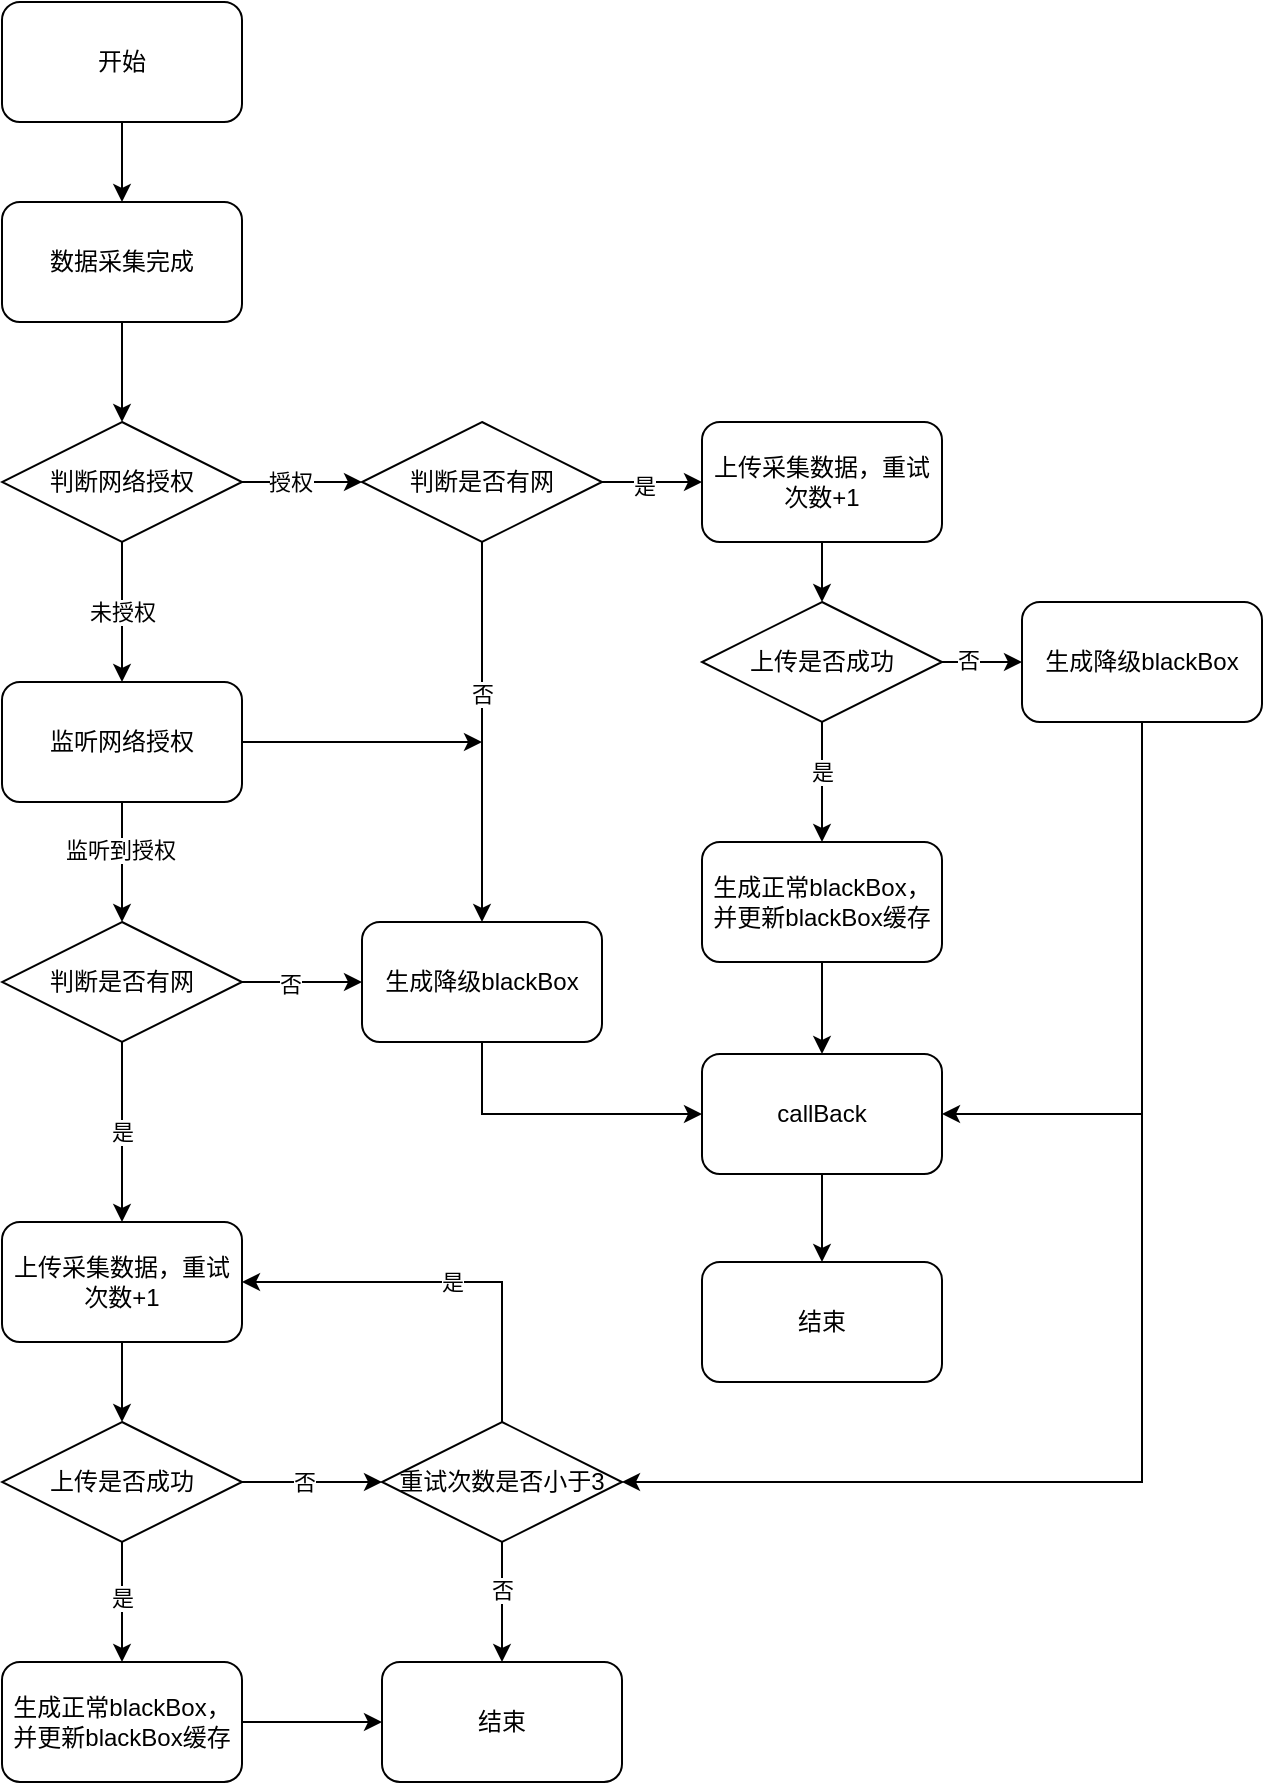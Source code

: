 <mxfile version="16.6.2" type="github"><diagram id="BFViDHDqBB9UNMelWUO7" name="Page-1"><mxGraphModel dx="1048" dy="1770" grid="1" gridSize="10" guides="1" tooltips="1" connect="1" arrows="1" fold="1" page="1" pageScale="1" pageWidth="827" pageHeight="1169" math="0" shadow="0"><root><mxCell id="0"/><mxCell id="1" parent="0"/><mxCell id="wssS2vhFvseOSvvFaxjB-9" style="edgeStyle=orthogonalEdgeStyle;rounded=0;orthogonalLoop=1;jettySize=auto;html=1;exitX=0.5;exitY=1;exitDx=0;exitDy=0;" edge="1" parent="1" source="wssS2vhFvseOSvvFaxjB-1" target="wssS2vhFvseOSvvFaxjB-2"><mxGeometry relative="1" as="geometry"/></mxCell><mxCell id="wssS2vhFvseOSvvFaxjB-1" value="开始" style="rounded=1;whiteSpace=wrap;html=1;" vertex="1" parent="1"><mxGeometry x="100" y="-1110" width="120" height="60" as="geometry"/></mxCell><mxCell id="wssS2vhFvseOSvvFaxjB-10" style="edgeStyle=orthogonalEdgeStyle;rounded=0;orthogonalLoop=1;jettySize=auto;html=1;exitX=0.5;exitY=1;exitDx=0;exitDy=0;entryX=0.5;entryY=0;entryDx=0;entryDy=0;" edge="1" parent="1" source="wssS2vhFvseOSvvFaxjB-2" target="wssS2vhFvseOSvvFaxjB-3"><mxGeometry relative="1" as="geometry"/></mxCell><mxCell id="wssS2vhFvseOSvvFaxjB-2" value="数据采集完成" style="rounded=1;whiteSpace=wrap;html=1;" vertex="1" parent="1"><mxGeometry x="100" y="-1010" width="120" height="60" as="geometry"/></mxCell><mxCell id="wssS2vhFvseOSvvFaxjB-18" value="未授权" style="edgeStyle=orthogonalEdgeStyle;rounded=0;orthogonalLoop=1;jettySize=auto;html=1;exitX=0.5;exitY=1;exitDx=0;exitDy=0;entryX=0.5;entryY=0;entryDx=0;entryDy=0;" edge="1" parent="1" source="wssS2vhFvseOSvvFaxjB-3" target="wssS2vhFvseOSvvFaxjB-5"><mxGeometry relative="1" as="geometry"><Array as="points"><mxPoint x="160" y="-800"/><mxPoint x="160" y="-800"/></Array></mxGeometry></mxCell><mxCell id="wssS2vhFvseOSvvFaxjB-31" style="edgeStyle=orthogonalEdgeStyle;rounded=0;orthogonalLoop=1;jettySize=auto;html=1;exitX=1;exitY=0.5;exitDx=0;exitDy=0;" edge="1" parent="1" source="wssS2vhFvseOSvvFaxjB-3" target="wssS2vhFvseOSvvFaxjB-30"><mxGeometry relative="1" as="geometry"/></mxCell><mxCell id="wssS2vhFvseOSvvFaxjB-32" value="授权" style="edgeLabel;html=1;align=center;verticalAlign=middle;resizable=0;points=[];" vertex="1" connectable="0" parent="wssS2vhFvseOSvvFaxjB-31"><mxGeometry x="-0.2" relative="1" as="geometry"><mxPoint as="offset"/></mxGeometry></mxCell><mxCell id="wssS2vhFvseOSvvFaxjB-3" value="判断网络授权" style="rhombus;whiteSpace=wrap;html=1;" vertex="1" parent="1"><mxGeometry x="100" y="-900" width="120" height="60" as="geometry"/></mxCell><mxCell id="wssS2vhFvseOSvvFaxjB-23" value="" style="edgeStyle=orthogonalEdgeStyle;rounded=0;orthogonalLoop=1;jettySize=auto;html=1;" edge="1" parent="1" source="wssS2vhFvseOSvvFaxjB-5" target="wssS2vhFvseOSvvFaxjB-6"><mxGeometry relative="1" as="geometry"/></mxCell><mxCell id="wssS2vhFvseOSvvFaxjB-24" value="监听到授权" style="edgeLabel;html=1;align=center;verticalAlign=middle;resizable=0;points=[];" vertex="1" connectable="0" parent="wssS2vhFvseOSvvFaxjB-23"><mxGeometry x="-0.2" y="-1" relative="1" as="geometry"><mxPoint as="offset"/></mxGeometry></mxCell><mxCell id="wssS2vhFvseOSvvFaxjB-88" style="edgeStyle=orthogonalEdgeStyle;rounded=0;orthogonalLoop=1;jettySize=auto;html=1;" edge="1" parent="1" source="wssS2vhFvseOSvvFaxjB-5"><mxGeometry relative="1" as="geometry"><mxPoint x="340" y="-740" as="targetPoint"/></mxGeometry></mxCell><mxCell id="wssS2vhFvseOSvvFaxjB-5" value="监听网络授权" style="rounded=1;whiteSpace=wrap;html=1;" vertex="1" parent="1"><mxGeometry x="100" y="-770" width="120" height="60" as="geometry"/></mxCell><mxCell id="wssS2vhFvseOSvvFaxjB-25" value="是" style="edgeStyle=orthogonalEdgeStyle;rounded=0;orthogonalLoop=1;jettySize=auto;html=1;exitX=0.5;exitY=1;exitDx=0;exitDy=0;" edge="1" parent="1" source="wssS2vhFvseOSvvFaxjB-6" target="wssS2vhFvseOSvvFaxjB-16"><mxGeometry relative="1" as="geometry"/></mxCell><mxCell id="wssS2vhFvseOSvvFaxjB-27" style="edgeStyle=orthogonalEdgeStyle;rounded=0;orthogonalLoop=1;jettySize=auto;html=1;exitX=1;exitY=0.5;exitDx=0;exitDy=0;" edge="1" parent="1" source="wssS2vhFvseOSvvFaxjB-6" target="wssS2vhFvseOSvvFaxjB-20"><mxGeometry relative="1" as="geometry"/></mxCell><mxCell id="wssS2vhFvseOSvvFaxjB-40" value="否" style="edgeLabel;html=1;align=center;verticalAlign=middle;resizable=0;points=[];" vertex="1" connectable="0" parent="wssS2vhFvseOSvvFaxjB-27"><mxGeometry x="-0.2" relative="1" as="geometry"><mxPoint y="1" as="offset"/></mxGeometry></mxCell><mxCell id="wssS2vhFvseOSvvFaxjB-6" value="判断是否有网" style="rhombus;whiteSpace=wrap;html=1;" vertex="1" parent="1"><mxGeometry x="100" y="-650" width="120" height="60" as="geometry"/></mxCell><mxCell id="wssS2vhFvseOSvvFaxjB-29" value="" style="edgeStyle=orthogonalEdgeStyle;rounded=0;orthogonalLoop=1;jettySize=auto;html=1;" edge="1" parent="1" source="wssS2vhFvseOSvvFaxjB-16" target="wssS2vhFvseOSvvFaxjB-28"><mxGeometry relative="1" as="geometry"/></mxCell><mxCell id="wssS2vhFvseOSvvFaxjB-16" value="上传采集数据，重试次数+1" style="rounded=1;whiteSpace=wrap;html=1;" vertex="1" parent="1"><mxGeometry x="100" y="-500" width="120" height="60" as="geometry"/></mxCell><mxCell id="wssS2vhFvseOSvvFaxjB-57" style="edgeStyle=orthogonalEdgeStyle;rounded=0;orthogonalLoop=1;jettySize=auto;html=1;exitX=0.5;exitY=1;exitDx=0;exitDy=0;entryX=0;entryY=0.5;entryDx=0;entryDy=0;" edge="1" parent="1" source="wssS2vhFvseOSvvFaxjB-20" target="wssS2vhFvseOSvvFaxjB-26"><mxGeometry relative="1" as="geometry"/></mxCell><mxCell id="wssS2vhFvseOSvvFaxjB-20" value="生成降级blackBox" style="rounded=1;whiteSpace=wrap;html=1;" vertex="1" parent="1"><mxGeometry x="280" y="-650" width="120" height="60" as="geometry"/></mxCell><mxCell id="wssS2vhFvseOSvvFaxjB-85" style="edgeStyle=orthogonalEdgeStyle;rounded=0;orthogonalLoop=1;jettySize=auto;html=1;exitX=0.5;exitY=1;exitDx=0;exitDy=0;" edge="1" parent="1" source="wssS2vhFvseOSvvFaxjB-26" target="wssS2vhFvseOSvvFaxjB-84"><mxGeometry relative="1" as="geometry"/></mxCell><mxCell id="wssS2vhFvseOSvvFaxjB-26" value="callBack" style="rounded=1;whiteSpace=wrap;html=1;" vertex="1" parent="1"><mxGeometry x="450" y="-584" width="120" height="60" as="geometry"/></mxCell><mxCell id="wssS2vhFvseOSvvFaxjB-71" style="edgeStyle=orthogonalEdgeStyle;rounded=0;orthogonalLoop=1;jettySize=auto;html=1;exitX=0.5;exitY=1;exitDx=0;exitDy=0;" edge="1" parent="1" source="wssS2vhFvseOSvvFaxjB-28"><mxGeometry relative="1" as="geometry"><mxPoint x="160" y="-280" as="targetPoint"/></mxGeometry></mxCell><mxCell id="wssS2vhFvseOSvvFaxjB-74" value="是" style="edgeLabel;html=1;align=center;verticalAlign=middle;resizable=0;points=[];" vertex="1" connectable="0" parent="wssS2vhFvseOSvvFaxjB-71"><mxGeometry x="-0.117" relative="1" as="geometry"><mxPoint y="1" as="offset"/></mxGeometry></mxCell><mxCell id="wssS2vhFvseOSvvFaxjB-75" style="edgeStyle=orthogonalEdgeStyle;rounded=0;orthogonalLoop=1;jettySize=auto;html=1;" edge="1" parent="1" source="wssS2vhFvseOSvvFaxjB-28" target="wssS2vhFvseOSvvFaxjB-69"><mxGeometry relative="1" as="geometry"/></mxCell><mxCell id="wssS2vhFvseOSvvFaxjB-76" value="否" style="edgeLabel;html=1;align=center;verticalAlign=middle;resizable=0;points=[];" vertex="1" connectable="0" parent="wssS2vhFvseOSvvFaxjB-75"><mxGeometry x="-0.114" y="1" relative="1" as="geometry"><mxPoint y="1" as="offset"/></mxGeometry></mxCell><mxCell id="wssS2vhFvseOSvvFaxjB-28" value="上传是否成功" style="rhombus;whiteSpace=wrap;html=1;" vertex="1" parent="1"><mxGeometry x="100" y="-400" width="120" height="60" as="geometry"/></mxCell><mxCell id="wssS2vhFvseOSvvFaxjB-34" style="edgeStyle=orthogonalEdgeStyle;rounded=0;orthogonalLoop=1;jettySize=auto;html=1;exitX=0.5;exitY=1;exitDx=0;exitDy=0;" edge="1" parent="1" source="wssS2vhFvseOSvvFaxjB-30" target="wssS2vhFvseOSvvFaxjB-20"><mxGeometry relative="1" as="geometry"><mxPoint x="340" y="-790" as="targetPoint"/></mxGeometry></mxCell><mxCell id="wssS2vhFvseOSvvFaxjB-35" value="否" style="edgeLabel;html=1;align=center;verticalAlign=middle;resizable=0;points=[];" vertex="1" connectable="0" parent="wssS2vhFvseOSvvFaxjB-34"><mxGeometry x="-0.2" relative="1" as="geometry"><mxPoint as="offset"/></mxGeometry></mxCell><mxCell id="wssS2vhFvseOSvvFaxjB-46" style="edgeStyle=orthogonalEdgeStyle;rounded=0;orthogonalLoop=1;jettySize=auto;html=1;entryX=0;entryY=0.5;entryDx=0;entryDy=0;" edge="1" parent="1" source="wssS2vhFvseOSvvFaxjB-30" target="wssS2vhFvseOSvvFaxjB-44"><mxGeometry relative="1" as="geometry"/></mxCell><mxCell id="wssS2vhFvseOSvvFaxjB-87" value="是" style="edgeLabel;html=1;align=center;verticalAlign=middle;resizable=0;points=[];" vertex="1" connectable="0" parent="wssS2vhFvseOSvvFaxjB-46"><mxGeometry x="-0.16" y="-2" relative="1" as="geometry"><mxPoint as="offset"/></mxGeometry></mxCell><mxCell id="wssS2vhFvseOSvvFaxjB-30" value="判断是否有网" style="rhombus;whiteSpace=wrap;html=1;" vertex="1" parent="1"><mxGeometry x="280" y="-900" width="120" height="60" as="geometry"/></mxCell><mxCell id="wssS2vhFvseOSvvFaxjB-38" style="edgeStyle=orthogonalEdgeStyle;rounded=0;orthogonalLoop=1;jettySize=auto;html=1;exitX=0.5;exitY=1;exitDx=0;exitDy=0;" edge="1" parent="1" source="wssS2vhFvseOSvvFaxjB-36" target="wssS2vhFvseOSvvFaxjB-26"><mxGeometry relative="1" as="geometry"/></mxCell><mxCell id="wssS2vhFvseOSvvFaxjB-36" value="生成正常blackBox，并更新blackBox缓存" style="rounded=1;whiteSpace=wrap;html=1;" vertex="1" parent="1"><mxGeometry x="450" y="-690" width="120" height="60" as="geometry"/></mxCell><mxCell id="wssS2vhFvseOSvvFaxjB-58" style="edgeStyle=orthogonalEdgeStyle;rounded=0;orthogonalLoop=1;jettySize=auto;html=1;exitX=0.5;exitY=1;exitDx=0;exitDy=0;entryX=0.5;entryY=0;entryDx=0;entryDy=0;" edge="1" parent="1" source="wssS2vhFvseOSvvFaxjB-44" target="wssS2vhFvseOSvvFaxjB-47"><mxGeometry relative="1" as="geometry"/></mxCell><mxCell id="wssS2vhFvseOSvvFaxjB-44" value="上传采集数据，重试次数+1" style="rounded=1;whiteSpace=wrap;html=1;" vertex="1" parent="1"><mxGeometry x="450" y="-900" width="120" height="60" as="geometry"/></mxCell><mxCell id="wssS2vhFvseOSvvFaxjB-59" style="edgeStyle=orthogonalEdgeStyle;rounded=0;orthogonalLoop=1;jettySize=auto;html=1;exitX=0.5;exitY=1;exitDx=0;exitDy=0;entryX=0.5;entryY=0;entryDx=0;entryDy=0;" edge="1" parent="1" source="wssS2vhFvseOSvvFaxjB-47" target="wssS2vhFvseOSvvFaxjB-36"><mxGeometry relative="1" as="geometry"/></mxCell><mxCell id="wssS2vhFvseOSvvFaxjB-60" value="是" style="edgeLabel;html=1;align=center;verticalAlign=middle;resizable=0;points=[];" vertex="1" connectable="0" parent="wssS2vhFvseOSvvFaxjB-59"><mxGeometry x="-0.175" y="1" relative="1" as="geometry"><mxPoint x="-1" as="offset"/></mxGeometry></mxCell><mxCell id="wssS2vhFvseOSvvFaxjB-61" style="edgeStyle=orthogonalEdgeStyle;rounded=0;orthogonalLoop=1;jettySize=auto;html=1;exitX=1;exitY=0.5;exitDx=0;exitDy=0;" edge="1" parent="1" source="wssS2vhFvseOSvvFaxjB-47" target="wssS2vhFvseOSvvFaxjB-50"><mxGeometry relative="1" as="geometry"/></mxCell><mxCell id="wssS2vhFvseOSvvFaxjB-86" value="否" style="edgeLabel;html=1;align=center;verticalAlign=middle;resizable=0;points=[];" vertex="1" connectable="0" parent="wssS2vhFvseOSvvFaxjB-61"><mxGeometry x="-0.35" y="1" relative="1" as="geometry"><mxPoint as="offset"/></mxGeometry></mxCell><mxCell id="wssS2vhFvseOSvvFaxjB-47" value="上传是否成功" style="rhombus;whiteSpace=wrap;html=1;" vertex="1" parent="1"><mxGeometry x="450" y="-810" width="120" height="60" as="geometry"/></mxCell><mxCell id="wssS2vhFvseOSvvFaxjB-70" style="edgeStyle=orthogonalEdgeStyle;rounded=0;orthogonalLoop=1;jettySize=auto;html=1;exitX=0.5;exitY=1;exitDx=0;exitDy=0;entryX=1;entryY=0.5;entryDx=0;entryDy=0;" edge="1" parent="1" source="wssS2vhFvseOSvvFaxjB-50" target="wssS2vhFvseOSvvFaxjB-69"><mxGeometry relative="1" as="geometry"><mxPoint x="690" y="-460" as="targetPoint"/></mxGeometry></mxCell><mxCell id="wssS2vhFvseOSvvFaxjB-50" value="生成降级blackBox" style="rounded=1;whiteSpace=wrap;html=1;" vertex="1" parent="1"><mxGeometry x="610" y="-810" width="120" height="60" as="geometry"/></mxCell><mxCell id="wssS2vhFvseOSvvFaxjB-77" style="edgeStyle=orthogonalEdgeStyle;rounded=0;orthogonalLoop=1;jettySize=auto;html=1;entryX=1;entryY=0.5;entryDx=0;entryDy=0;" edge="1" parent="1" source="wssS2vhFvseOSvvFaxjB-69" target="wssS2vhFvseOSvvFaxjB-16"><mxGeometry relative="1" as="geometry"><mxPoint x="310" y="-540" as="targetPoint"/><Array as="points"><mxPoint x="350" y="-470"/></Array></mxGeometry></mxCell><mxCell id="wssS2vhFvseOSvvFaxjB-79" value="是" style="edgeLabel;html=1;align=center;verticalAlign=middle;resizable=0;points=[];" vertex="1" connectable="0" parent="wssS2vhFvseOSvvFaxjB-77"><mxGeometry x="-0.05" relative="1" as="geometry"><mxPoint as="offset"/></mxGeometry></mxCell><mxCell id="wssS2vhFvseOSvvFaxjB-81" style="edgeStyle=orthogonalEdgeStyle;rounded=0;orthogonalLoop=1;jettySize=auto;html=1;entryX=0.5;entryY=0;entryDx=0;entryDy=0;" edge="1" parent="1" source="wssS2vhFvseOSvvFaxjB-69" target="wssS2vhFvseOSvvFaxjB-80"><mxGeometry relative="1" as="geometry"/></mxCell><mxCell id="wssS2vhFvseOSvvFaxjB-83" value="否" style="edgeLabel;html=1;align=center;verticalAlign=middle;resizable=0;points=[];" vertex="1" connectable="0" parent="wssS2vhFvseOSvvFaxjB-81"><mxGeometry x="-0.2" relative="1" as="geometry"><mxPoint as="offset"/></mxGeometry></mxCell><mxCell id="wssS2vhFvseOSvvFaxjB-69" value="重试次数是否小于3" style="rhombus;whiteSpace=wrap;html=1;" vertex="1" parent="1"><mxGeometry x="290" y="-400" width="120" height="60" as="geometry"/></mxCell><mxCell id="wssS2vhFvseOSvvFaxjB-82" style="edgeStyle=orthogonalEdgeStyle;rounded=0;orthogonalLoop=1;jettySize=auto;html=1;entryX=0;entryY=0.5;entryDx=0;entryDy=0;" edge="1" parent="1" source="wssS2vhFvseOSvvFaxjB-72" target="wssS2vhFvseOSvvFaxjB-80"><mxGeometry relative="1" as="geometry"/></mxCell><mxCell id="wssS2vhFvseOSvvFaxjB-72" value="生成正常blackBox，并更新blackBox缓存" style="rounded=1;whiteSpace=wrap;html=1;" vertex="1" parent="1"><mxGeometry x="100" y="-280" width="120" height="60" as="geometry"/></mxCell><mxCell id="wssS2vhFvseOSvvFaxjB-80" value="结束" style="rounded=1;whiteSpace=wrap;html=1;" vertex="1" parent="1"><mxGeometry x="290" y="-280" width="120" height="60" as="geometry"/></mxCell><mxCell id="wssS2vhFvseOSvvFaxjB-84" value="结束" style="rounded=1;whiteSpace=wrap;html=1;" vertex="1" parent="1"><mxGeometry x="450" y="-480" width="120" height="60" as="geometry"/></mxCell><mxCell id="wssS2vhFvseOSvvFaxjB-89" value="" style="endArrow=classic;html=1;rounded=0;entryX=1;entryY=0.5;entryDx=0;entryDy=0;" edge="1" parent="1" target="wssS2vhFvseOSvvFaxjB-26"><mxGeometry width="50" height="50" relative="1" as="geometry"><mxPoint x="670" y="-554" as="sourcePoint"/><mxPoint x="560" y="-640" as="targetPoint"/></mxGeometry></mxCell></root></mxGraphModel></diagram></mxfile>